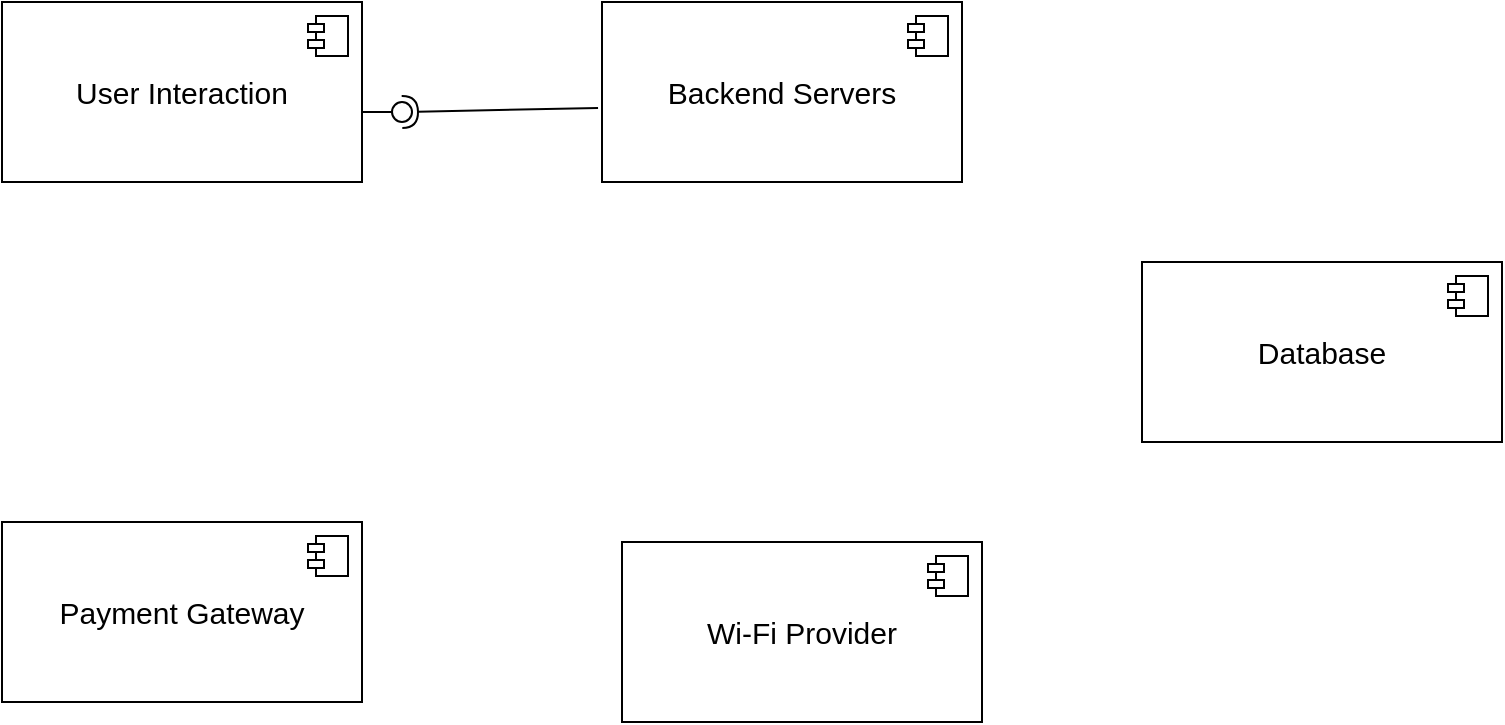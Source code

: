 <mxfile version="22.1.20" type="github">
  <diagram name="Page-1" id="cTTuPL3hMU2ZwI6a6cDx">
    <mxGraphModel dx="880" dy="499" grid="1" gridSize="10" guides="1" tooltips="1" connect="1" arrows="1" fold="1" page="1" pageScale="1" pageWidth="827" pageHeight="1169" math="0" shadow="0">
      <root>
        <mxCell id="0" />
        <mxCell id="1" parent="0" />
        <mxCell id="NmCQkpYAsU9My6dq_rCh-1" value="&lt;font style=&quot;font-size: 15px;&quot;&gt;User Interaction&lt;/font&gt;" style="html=1;dropTarget=0;whiteSpace=wrap;" vertex="1" parent="1">
          <mxGeometry x="40" y="80" width="180" height="90" as="geometry" />
        </mxCell>
        <mxCell id="NmCQkpYAsU9My6dq_rCh-2" value="" style="shape=module;jettyWidth=8;jettyHeight=4;" vertex="1" parent="NmCQkpYAsU9My6dq_rCh-1">
          <mxGeometry x="1" width="20" height="20" relative="1" as="geometry">
            <mxPoint x="-27" y="7" as="offset" />
          </mxGeometry>
        </mxCell>
        <mxCell id="NmCQkpYAsU9My6dq_rCh-3" value="&lt;font style=&quot;font-size: 15px;&quot;&gt;Backend Servers&lt;/font&gt;" style="html=1;dropTarget=0;whiteSpace=wrap;" vertex="1" parent="1">
          <mxGeometry x="340" y="80" width="180" height="90" as="geometry" />
        </mxCell>
        <mxCell id="NmCQkpYAsU9My6dq_rCh-4" value="" style="shape=module;jettyWidth=8;jettyHeight=4;" vertex="1" parent="NmCQkpYAsU9My6dq_rCh-3">
          <mxGeometry x="1" width="20" height="20" relative="1" as="geometry">
            <mxPoint x="-27" y="7" as="offset" />
          </mxGeometry>
        </mxCell>
        <mxCell id="NmCQkpYAsU9My6dq_rCh-5" value="&lt;font style=&quot;font-size: 15px;&quot;&gt;Payment Gateway&lt;/font&gt;" style="html=1;dropTarget=0;whiteSpace=wrap;" vertex="1" parent="1">
          <mxGeometry x="40" y="340" width="180" height="90" as="geometry" />
        </mxCell>
        <mxCell id="NmCQkpYAsU9My6dq_rCh-6" value="" style="shape=module;jettyWidth=8;jettyHeight=4;" vertex="1" parent="NmCQkpYAsU9My6dq_rCh-5">
          <mxGeometry x="1" width="20" height="20" relative="1" as="geometry">
            <mxPoint x="-27" y="7" as="offset" />
          </mxGeometry>
        </mxCell>
        <mxCell id="NmCQkpYAsU9My6dq_rCh-7" value="&lt;font style=&quot;font-size: 15px;&quot;&gt;Wi-Fi Provider&lt;/font&gt;" style="html=1;dropTarget=0;whiteSpace=wrap;" vertex="1" parent="1">
          <mxGeometry x="350" y="350" width="180" height="90" as="geometry" />
        </mxCell>
        <mxCell id="NmCQkpYAsU9My6dq_rCh-8" value="" style="shape=module;jettyWidth=8;jettyHeight=4;" vertex="1" parent="NmCQkpYAsU9My6dq_rCh-7">
          <mxGeometry x="1" width="20" height="20" relative="1" as="geometry">
            <mxPoint x="-27" y="7" as="offset" />
          </mxGeometry>
        </mxCell>
        <mxCell id="NmCQkpYAsU9My6dq_rCh-9" value="&lt;font style=&quot;font-size: 15px;&quot;&gt;Database&lt;/font&gt;" style="html=1;dropTarget=0;whiteSpace=wrap;" vertex="1" parent="1">
          <mxGeometry x="610" y="210" width="180" height="90" as="geometry" />
        </mxCell>
        <mxCell id="NmCQkpYAsU9My6dq_rCh-10" value="" style="shape=module;jettyWidth=8;jettyHeight=4;" vertex="1" parent="NmCQkpYAsU9My6dq_rCh-9">
          <mxGeometry x="1" width="20" height="20" relative="1" as="geometry">
            <mxPoint x="-27" y="7" as="offset" />
          </mxGeometry>
        </mxCell>
        <mxCell id="NmCQkpYAsU9My6dq_rCh-11" value="" style="rounded=0;orthogonalLoop=1;jettySize=auto;html=1;endArrow=halfCircle;endFill=0;endSize=6;strokeWidth=1;sketch=0;exitX=-0.011;exitY=0.589;exitDx=0;exitDy=0;exitPerimeter=0;" edge="1" target="NmCQkpYAsU9My6dq_rCh-13" parent="1" source="NmCQkpYAsU9My6dq_rCh-3">
          <mxGeometry relative="1" as="geometry">
            <mxPoint x="260" y="135" as="sourcePoint" />
          </mxGeometry>
        </mxCell>
        <mxCell id="NmCQkpYAsU9My6dq_rCh-12" value="" style="rounded=0;orthogonalLoop=1;jettySize=auto;html=1;endArrow=oval;endFill=0;sketch=0;sourcePerimeterSpacing=0;targetPerimeterSpacing=0;endSize=10;" edge="1" target="NmCQkpYAsU9My6dq_rCh-13" parent="1">
          <mxGeometry relative="1" as="geometry">
            <mxPoint x="220" y="135" as="sourcePoint" />
          </mxGeometry>
        </mxCell>
        <mxCell id="NmCQkpYAsU9My6dq_rCh-13" value="" style="ellipse;whiteSpace=wrap;html=1;align=center;aspect=fixed;fillColor=none;strokeColor=none;resizable=0;perimeter=centerPerimeter;rotatable=0;allowArrows=0;points=[];outlineConnect=1;" vertex="1" parent="1">
          <mxGeometry x="235" y="130" width="10" height="10" as="geometry" />
        </mxCell>
      </root>
    </mxGraphModel>
  </diagram>
</mxfile>
